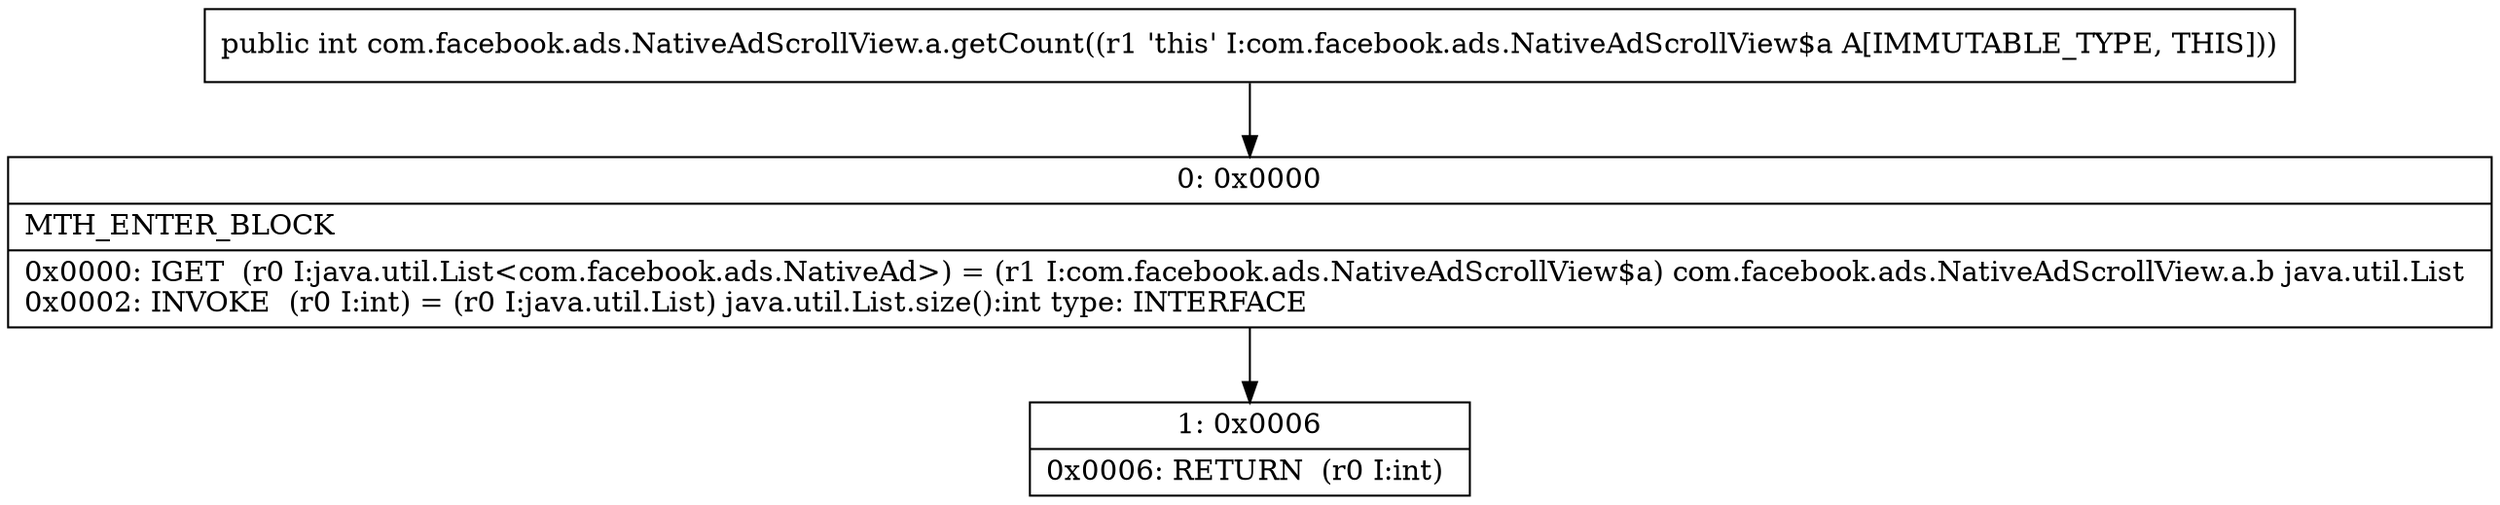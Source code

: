 digraph "CFG forcom.facebook.ads.NativeAdScrollView.a.getCount()I" {
Node_0 [shape=record,label="{0\:\ 0x0000|MTH_ENTER_BLOCK\l|0x0000: IGET  (r0 I:java.util.List\<com.facebook.ads.NativeAd\>) = (r1 I:com.facebook.ads.NativeAdScrollView$a) com.facebook.ads.NativeAdScrollView.a.b java.util.List \l0x0002: INVOKE  (r0 I:int) = (r0 I:java.util.List) java.util.List.size():int type: INTERFACE \l}"];
Node_1 [shape=record,label="{1\:\ 0x0006|0x0006: RETURN  (r0 I:int) \l}"];
MethodNode[shape=record,label="{public int com.facebook.ads.NativeAdScrollView.a.getCount((r1 'this' I:com.facebook.ads.NativeAdScrollView$a A[IMMUTABLE_TYPE, THIS])) }"];
MethodNode -> Node_0;
Node_0 -> Node_1;
}

